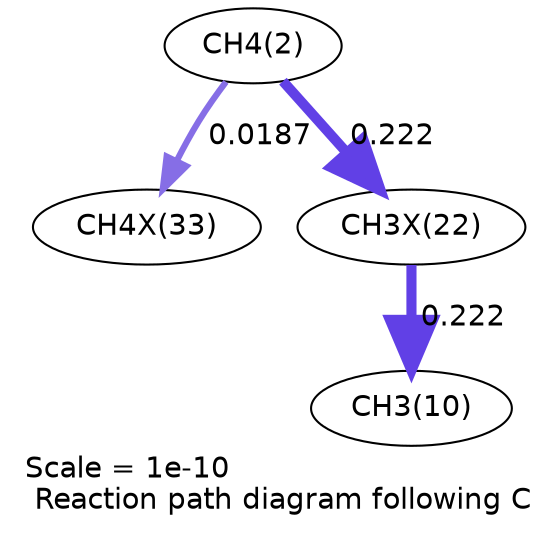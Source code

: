 digraph reaction_paths {
center=1;
s4 -> s26[fontname="Helvetica", penwidth=3, arrowsize=1.5, color="0.7, 0.519, 0.9"
, label=" 0.0187"];
s4 -> s24[fontname="Helvetica", penwidth=4.86, arrowsize=2.43, color="0.7, 0.722, 0.9"
, label=" 0.222"];
s24 -> s12[fontname="Helvetica", penwidth=4.86, arrowsize=2.43, color="0.7, 0.722, 0.9"
, label=" 0.222"];
s4 [ fontname="Helvetica", label="CH4(2)"];
s12 [ fontname="Helvetica", label="CH3(10)"];
s24 [ fontname="Helvetica", label="CH3X(22)"];
s26 [ fontname="Helvetica", label="CH4X(33)"];
 label = "Scale = 1e-10\l Reaction path diagram following C";
 fontname = "Helvetica";
}

